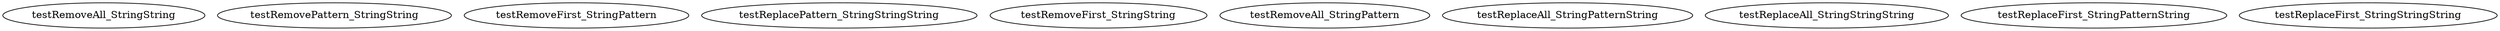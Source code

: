 digraph G {
testRemoveAll_StringString;
testRemovePattern_StringString;
testRemoveFirst_StringPattern;
testReplacePattern_StringStringString;
testRemoveFirst_StringString;
testRemoveAll_StringPattern;
testReplaceAll_StringPatternString;
testReplaceAll_StringStringString;
testReplaceFirst_StringPatternString;
testReplaceFirst_StringStringString;
}